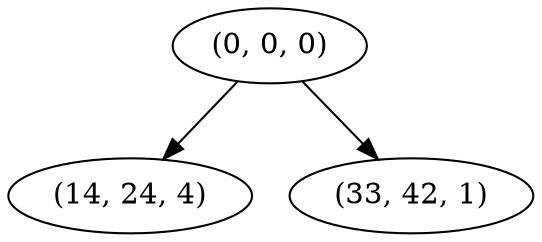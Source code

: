 digraph tree {
    "(0, 0, 0)";
    "(14, 24, 4)";
    "(33, 42, 1)";
    "(0, 0, 0)" -> "(14, 24, 4)";
    "(0, 0, 0)" -> "(33, 42, 1)";
}
